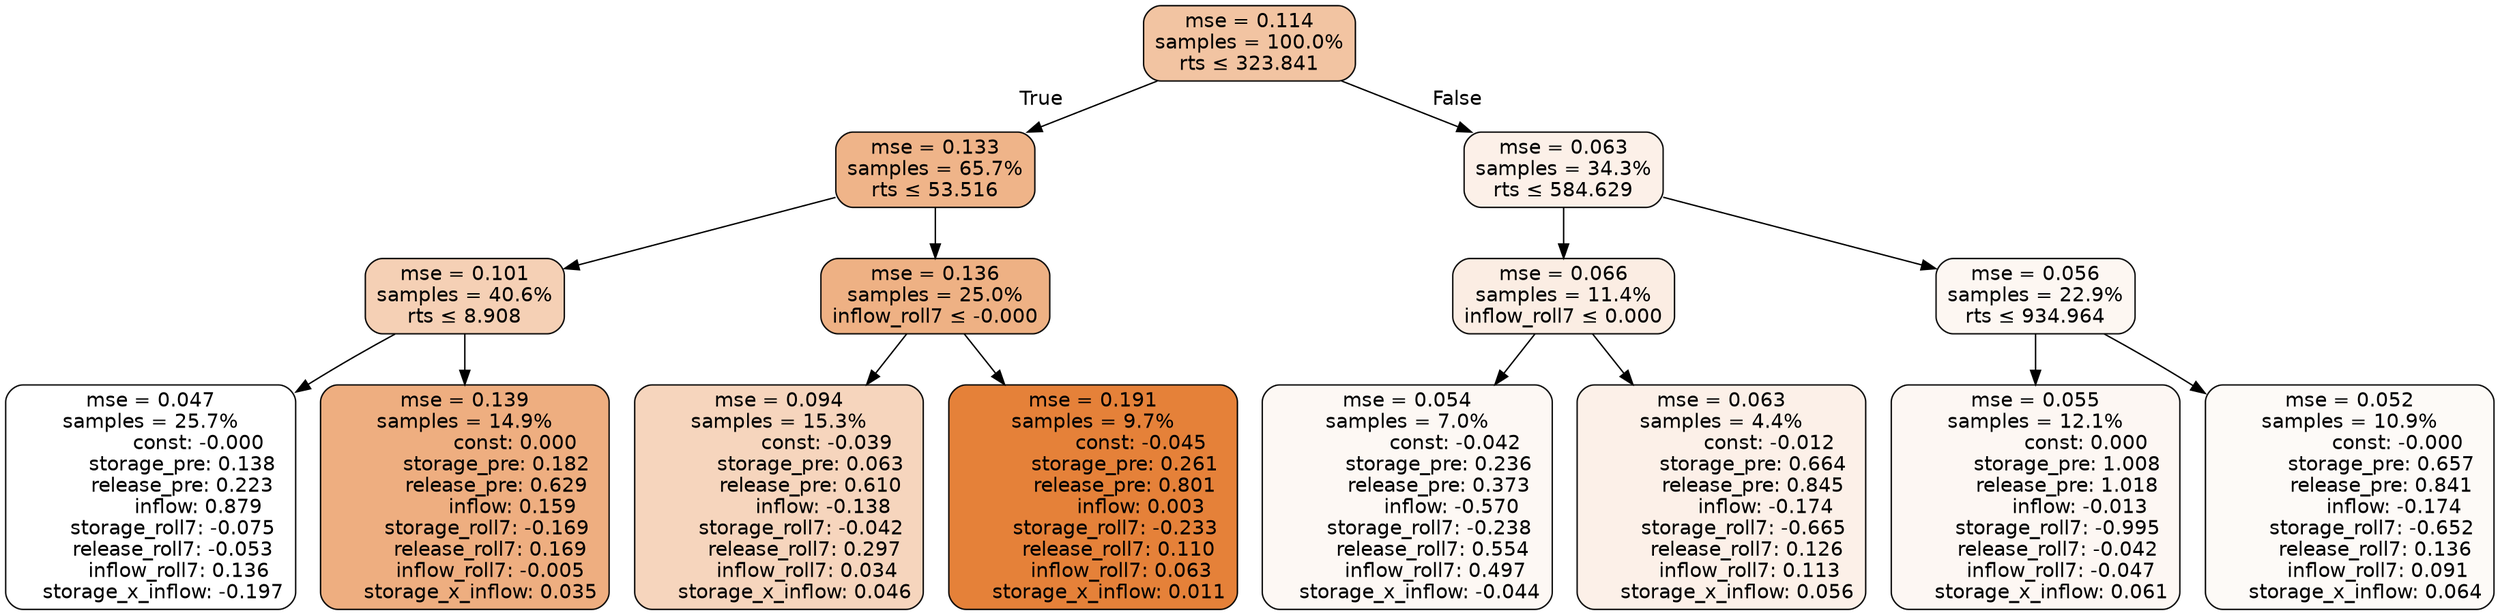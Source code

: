 digraph tree {
bgcolor="transparent"
node [shape=rectangle, style="filled, rounded", color="black", fontname=helvetica] ;
edge [fontname=helvetica] ;
	"0" [label="mse = 0.114
samples = 100.0%
rts &le; 323.841", fillcolor="#f2c4a2"]
	"1" [label="mse = 0.133
samples = 65.7%
rts &le; 53.516", fillcolor="#efb489"]
	"2" [label="mse = 0.101
samples = 40.6%
rts &le; 8.908", fillcolor="#f5d0b5"]
	"3" [label="mse = 0.047
samples = 25.7%
               const: -0.000
          storage_pre: 0.138
          release_pre: 0.223
               inflow: 0.879
       storage_roll7: -0.075
       release_roll7: -0.053
         inflow_roll7: 0.136
    storage_x_inflow: -0.197", fillcolor="#ffffff"]
	"4" [label="mse = 0.139
samples = 14.9%
                const: 0.000
          storage_pre: 0.182
          release_pre: 0.629
               inflow: 0.159
       storage_roll7: -0.169
        release_roll7: 0.169
        inflow_roll7: -0.005
     storage_x_inflow: 0.035", fillcolor="#eeae80"]
	"5" [label="mse = 0.136
samples = 25.0%
inflow_roll7 &le; -0.000", fillcolor="#eeb184"]
	"6" [label="mse = 0.094
samples = 15.3%
               const: -0.039
          storage_pre: 0.063
          release_pre: 0.610
              inflow: -0.138
       storage_roll7: -0.042
        release_roll7: 0.297
         inflow_roll7: 0.034
     storage_x_inflow: 0.046", fillcolor="#f6d5bd"]
	"7" [label="mse = 0.191
samples = 9.7%
               const: -0.045
          storage_pre: 0.261
          release_pre: 0.801
               inflow: 0.003
       storage_roll7: -0.233
        release_roll7: 0.110
         inflow_roll7: 0.063
     storage_x_inflow: 0.011", fillcolor="#e58139"]
	"8" [label="mse = 0.063
samples = 34.3%
rts &le; 584.629", fillcolor="#fcf0e8"]
	"9" [label="mse = 0.066
samples = 11.4%
inflow_roll7 &le; 0.000", fillcolor="#fbede3"]
	"10" [label="mse = 0.054
samples = 7.0%
               const: -0.042
          storage_pre: 0.236
          release_pre: 0.373
              inflow: -0.570
       storage_roll7: -0.238
        release_roll7: 0.554
         inflow_roll7: 0.497
    storage_x_inflow: -0.044", fillcolor="#fdf8f4"]
	"11" [label="mse = 0.063
samples = 4.4%
               const: -0.012
          storage_pre: 0.664
          release_pre: 0.845
              inflow: -0.174
       storage_roll7: -0.665
        release_roll7: 0.126
         inflow_roll7: 0.113
     storage_x_inflow: 0.056", fillcolor="#fcf0e8"]
	"12" [label="mse = 0.056
samples = 22.9%
rts &le; 934.964", fillcolor="#fdf7f2"]
	"13" [label="mse = 0.055
samples = 12.1%
                const: 0.000
          storage_pre: 1.008
          release_pre: 1.018
              inflow: -0.013
       storage_roll7: -0.995
       release_roll7: -0.042
        inflow_roll7: -0.047
     storage_x_inflow: 0.061", fillcolor="#fdf7f3"]
	"14" [label="mse = 0.052
samples = 10.9%
               const: -0.000
          storage_pre: 0.657
          release_pre: 0.841
              inflow: -0.174
       storage_roll7: -0.652
        release_roll7: 0.136
         inflow_roll7: 0.091
     storage_x_inflow: 0.064", fillcolor="#fdfaf7"]

	"0" -> "1" [labeldistance=2.5, labelangle=45, headlabel="True"]
	"1" -> "2"
	"2" -> "3"
	"2" -> "4"
	"1" -> "5"
	"5" -> "6"
	"5" -> "7"
	"0" -> "8" [labeldistance=2.5, labelangle=-45, headlabel="False"]
	"8" -> "9"
	"9" -> "10"
	"9" -> "11"
	"8" -> "12"
	"12" -> "13"
	"12" -> "14"
}